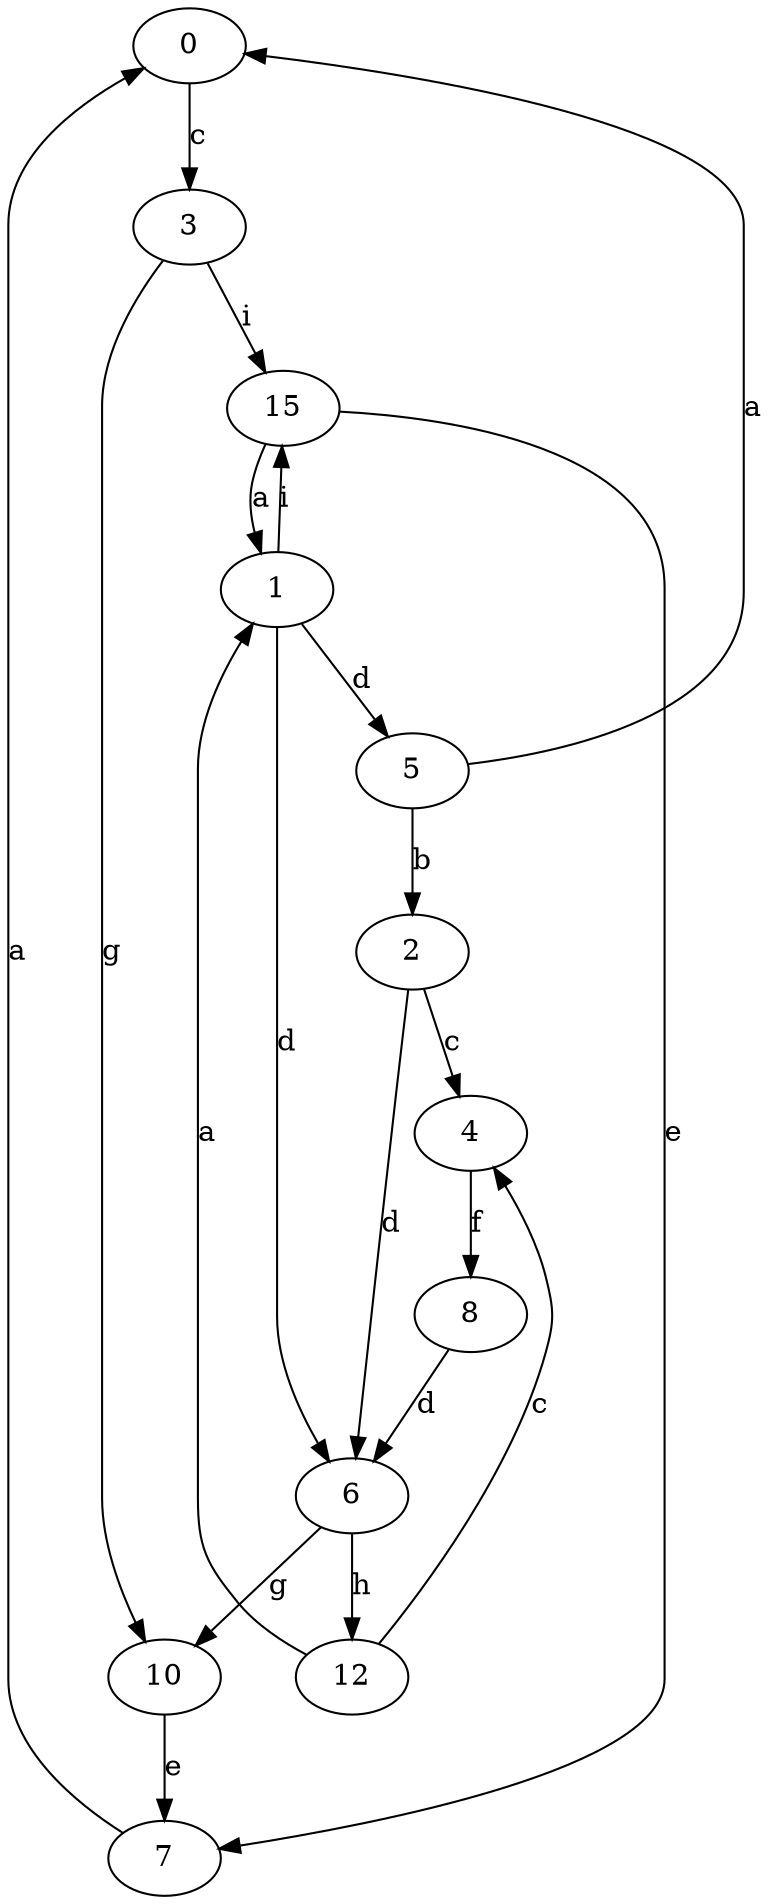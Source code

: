 strict digraph  {
0;
1;
2;
3;
4;
5;
6;
7;
8;
10;
12;
15;
0 -> 3  [label=c];
1 -> 5  [label=d];
1 -> 6  [label=d];
1 -> 15  [label=i];
2 -> 4  [label=c];
2 -> 6  [label=d];
3 -> 10  [label=g];
3 -> 15  [label=i];
4 -> 8  [label=f];
5 -> 0  [label=a];
5 -> 2  [label=b];
6 -> 10  [label=g];
6 -> 12  [label=h];
7 -> 0  [label=a];
8 -> 6  [label=d];
10 -> 7  [label=e];
12 -> 1  [label=a];
12 -> 4  [label=c];
15 -> 1  [label=a];
15 -> 7  [label=e];
}

